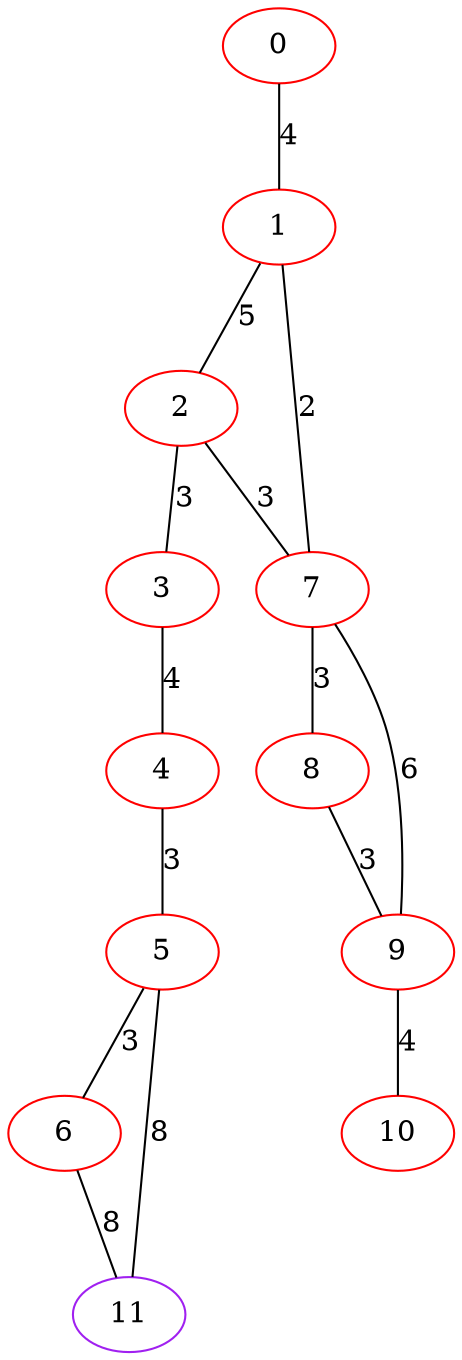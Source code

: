 graph "" {
0 [color=red, weight=1];
1 [color=red, weight=1];
2 [color=red, weight=1];
3 [color=red, weight=1];
4 [color=red, weight=1];
5 [color=red, weight=1];
6 [color=red, weight=1];
7 [color=red, weight=1];
8 [color=red, weight=1];
9 [color=red, weight=1];
10 [color=red, weight=1];
11 [color=purple, weight=4];
0 -- 1  [key=0, label=4];
1 -- 2  [key=0, label=5];
1 -- 7  [key=0, label=2];
2 -- 3  [key=0, label=3];
2 -- 7  [key=0, label=3];
3 -- 4  [key=0, label=4];
4 -- 5  [key=0, label=3];
5 -- 11  [key=0, label=8];
5 -- 6  [key=0, label=3];
6 -- 11  [key=0, label=8];
7 -- 8  [key=0, label=3];
7 -- 9  [key=0, label=6];
8 -- 9  [key=0, label=3];
9 -- 10  [key=0, label=4];
}
